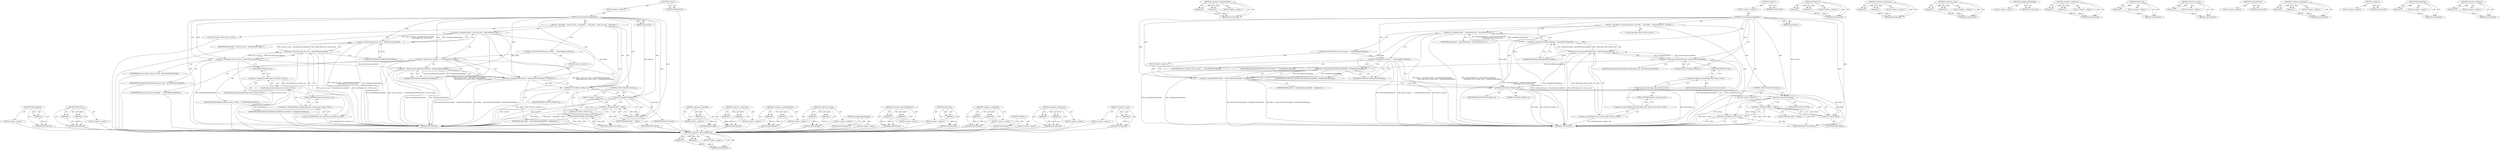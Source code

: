 digraph "&lt;operator&gt;.logicalNot" {
vulnerable_90 [label=<(METHOD,ShelfConfig.Get)>];
vulnerable_91 [label=<(PARAM,p1)>];
vulnerable_92 [label=<(BLOCK,&lt;empty&gt;,&lt;empty&gt;)>];
vulnerable_93 [label=<(METHOD_RETURN,ANY)>];
vulnerable_112 [label=<(METHOD,DCHECK_GT)>];
vulnerable_113 [label=<(PARAM,p1)>];
vulnerable_114 [label=<(PARAM,p2)>];
vulnerable_115 [label=<(BLOCK,&lt;empty&gt;,&lt;empty&gt;)>];
vulnerable_116 [label=<(METHOD_RETURN,ANY)>];
vulnerable_6 [label=<(METHOD,&lt;global&gt;)<SUB>1</SUB>>];
vulnerable_7 [label=<(BLOCK,&lt;empty&gt;,&lt;empty&gt;)<SUB>1</SUB>>];
vulnerable_8 [label=<(METHOD,CalculatePageScrollingOffset)<SUB>1</SUB>>];
vulnerable_9 [label=<(PARAM,bool forward)<SUB>1</SUB>>];
vulnerable_10 [label=<(BLOCK,{
  float offset = space_for_icons_ - kArrowBut...,{
  float offset = space_for_icons_ - kArrowBut...)<SUB>1</SUB>>];
vulnerable_11 [label="<(LOCAL,float offset: float)<SUB>2</SUB>>"];
vulnerable_12 [label=<(&lt;operator&gt;.assignment,offset = space_for_icons_ - kArrowButtonGroupWi...)<SUB>2</SUB>>];
vulnerable_13 [label=<(IDENTIFIER,offset,offset = space_for_icons_ - kArrowButtonGroupWi...)<SUB>2</SUB>>];
vulnerable_14 [label=<(&lt;operator&gt;.subtraction,space_for_icons_ - kArrowButtonGroupWidth -
   ...)<SUB>2</SUB>>];
vulnerable_15 [label=<(&lt;operator&gt;.subtraction,space_for_icons_ - kArrowButtonGroupWidth -
   ...)<SUB>2</SUB>>];
vulnerable_16 [label=<(&lt;operator&gt;.subtraction,space_for_icons_ - kArrowButtonGroupWidth)<SUB>2</SUB>>];
vulnerable_17 [label=<(IDENTIFIER,space_for_icons_,space_for_icons_ - kArrowButtonGroupWidth)<SUB>2</SUB>>];
vulnerable_18 [label=<(IDENTIFIER,kArrowButtonGroupWidth,space_for_icons_ - kArrowButtonGroupWidth)<SUB>2</SUB>>];
vulnerable_19 [label="<(button_size,ShelfConfig::Get()-&gt;button_size())<SUB>3</SUB>>"];
vulnerable_20 [label="<(&lt;operator&gt;.indirectFieldAccess,ShelfConfig::Get()-&gt;button_size)<SUB>3</SUB>>"];
vulnerable_21 [label="<(ShelfConfig.Get,ShelfConfig::Get())<SUB>3</SUB>>"];
vulnerable_22 [label="<(&lt;operator&gt;.fieldAccess,ShelfConfig::Get)<SUB>3</SUB>>"];
vulnerable_23 [label="<(IDENTIFIER,ShelfConfig,ShelfConfig::Get())<SUB>3</SUB>>"];
vulnerable_24 [label=<(FIELD_IDENTIFIER,Get,Get)<SUB>3</SUB>>];
vulnerable_25 [label=<(FIELD_IDENTIFIER,button_size,button_size)<SUB>3</SUB>>];
vulnerable_26 [label=<(GetAppIconEndPadding,GetAppIconEndPadding())<SUB>3</SUB>>];
vulnerable_27 [label=<(CONTROL_STRUCTURE,IF,if (layout_strategy_ == kShowRightArrowButton))<SUB>4</SUB>>];
vulnerable_28 [label=<(&lt;operator&gt;.equals,layout_strategy_ == kShowRightArrowButton)<SUB>4</SUB>>];
vulnerable_29 [label=<(IDENTIFIER,layout_strategy_,layout_strategy_ == kShowRightArrowButton)<SUB>4</SUB>>];
vulnerable_30 [label=<(IDENTIFIER,kShowRightArrowButton,layout_strategy_ == kShowRightArrowButton)<SUB>4</SUB>>];
vulnerable_31 [label=<(BLOCK,&lt;empty&gt;,&lt;empty&gt;)<SUB>5</SUB>>];
vulnerable_32 [label=<(&lt;operator&gt;.assignmentMinus,offset -= (kArrowButtonGroupWidth - GetAppIconE...)<SUB>5</SUB>>];
vulnerable_33 [label=<(IDENTIFIER,offset,offset -= (kArrowButtonGroupWidth - GetAppIconE...)<SUB>5</SUB>>];
vulnerable_34 [label=<(&lt;operator&gt;.subtraction,kArrowButtonGroupWidth - GetAppIconEndPadding())<SUB>5</SUB>>];
vulnerable_35 [label=<(IDENTIFIER,kArrowButtonGroupWidth,kArrowButtonGroupWidth - GetAppIconEndPadding())<SUB>5</SUB>>];
vulnerable_36 [label=<(GetAppIconEndPadding,GetAppIconEndPadding())<SUB>5</SUB>>];
vulnerable_37 [label=<(DCHECK_GT,DCHECK_GT(offset, 0))<SUB>6</SUB>>];
vulnerable_38 [label=<(IDENTIFIER,offset,DCHECK_GT(offset, 0))<SUB>6</SUB>>];
vulnerable_39 [label=<(LITERAL,0,DCHECK_GT(offset, 0))<SUB>6</SUB>>];
vulnerable_40 [label=<(CONTROL_STRUCTURE,IF,if (!forward))<SUB>8</SUB>>];
vulnerable_41 [label=<(&lt;operator&gt;.logicalNot,!forward)<SUB>8</SUB>>];
vulnerable_42 [label=<(IDENTIFIER,forward,!forward)<SUB>8</SUB>>];
vulnerable_43 [label=<(BLOCK,&lt;empty&gt;,&lt;empty&gt;)<SUB>9</SUB>>];
vulnerable_44 [label=<(&lt;operator&gt;.assignment,offset = -offset)<SUB>9</SUB>>];
vulnerable_45 [label=<(IDENTIFIER,offset,offset = -offset)<SUB>9</SUB>>];
vulnerable_46 [label=<(&lt;operator&gt;.minus,-offset)<SUB>9</SUB>>];
vulnerable_47 [label=<(IDENTIFIER,offset,-offset)<SUB>9</SUB>>];
vulnerable_48 [label=<(RETURN,return offset;,return offset;)<SUB>11</SUB>>];
vulnerable_49 [label=<(IDENTIFIER,offset,return offset;)<SUB>11</SUB>>];
vulnerable_50 [label=<(METHOD_RETURN,float)<SUB>1</SUB>>];
vulnerable_52 [label=<(METHOD_RETURN,ANY)<SUB>1</SUB>>];
vulnerable_117 [label=<(METHOD,&lt;operator&gt;.logicalNot)>];
vulnerable_118 [label=<(PARAM,p1)>];
vulnerable_119 [label=<(BLOCK,&lt;empty&gt;,&lt;empty&gt;)>];
vulnerable_120 [label=<(METHOD_RETURN,ANY)>];
vulnerable_76 [label=<(METHOD,&lt;operator&gt;.subtraction)>];
vulnerable_77 [label=<(PARAM,p1)>];
vulnerable_78 [label=<(PARAM,p2)>];
vulnerable_79 [label=<(BLOCK,&lt;empty&gt;,&lt;empty&gt;)>];
vulnerable_80 [label=<(METHOD_RETURN,ANY)>];
vulnerable_107 [label=<(METHOD,&lt;operator&gt;.assignmentMinus)>];
vulnerable_108 [label=<(PARAM,p1)>];
vulnerable_109 [label=<(PARAM,p2)>];
vulnerable_110 [label=<(BLOCK,&lt;empty&gt;,&lt;empty&gt;)>];
vulnerable_111 [label=<(METHOD_RETURN,ANY)>];
vulnerable_102 [label=<(METHOD,&lt;operator&gt;.equals)>];
vulnerable_103 [label=<(PARAM,p1)>];
vulnerable_104 [label=<(PARAM,p2)>];
vulnerable_105 [label=<(BLOCK,&lt;empty&gt;,&lt;empty&gt;)>];
vulnerable_106 [label=<(METHOD_RETURN,ANY)>];
vulnerable_99 [label=<(METHOD,GetAppIconEndPadding)>];
vulnerable_100 [label=<(BLOCK,&lt;empty&gt;,&lt;empty&gt;)>];
vulnerable_101 [label=<(METHOD_RETURN,ANY)>];
vulnerable_85 [label=<(METHOD,&lt;operator&gt;.indirectFieldAccess)>];
vulnerable_86 [label=<(PARAM,p1)>];
vulnerable_87 [label=<(PARAM,p2)>];
vulnerable_88 [label=<(BLOCK,&lt;empty&gt;,&lt;empty&gt;)>];
vulnerable_89 [label=<(METHOD_RETURN,ANY)>];
vulnerable_81 [label=<(METHOD,button_size)>];
vulnerable_82 [label=<(PARAM,p1)>];
vulnerable_83 [label=<(BLOCK,&lt;empty&gt;,&lt;empty&gt;)>];
vulnerable_84 [label=<(METHOD_RETURN,ANY)>];
vulnerable_71 [label=<(METHOD,&lt;operator&gt;.assignment)>];
vulnerable_72 [label=<(PARAM,p1)>];
vulnerable_73 [label=<(PARAM,p2)>];
vulnerable_74 [label=<(BLOCK,&lt;empty&gt;,&lt;empty&gt;)>];
vulnerable_75 [label=<(METHOD_RETURN,ANY)>];
vulnerable_65 [label=<(METHOD,&lt;global&gt;)<SUB>1</SUB>>];
vulnerable_66 [label=<(BLOCK,&lt;empty&gt;,&lt;empty&gt;)>];
vulnerable_67 [label=<(METHOD_RETURN,ANY)>];
vulnerable_94 [label=<(METHOD,&lt;operator&gt;.fieldAccess)>];
vulnerable_95 [label=<(PARAM,p1)>];
vulnerable_96 [label=<(PARAM,p2)>];
vulnerable_97 [label=<(BLOCK,&lt;empty&gt;,&lt;empty&gt;)>];
vulnerable_98 [label=<(METHOD_RETURN,ANY)>];
vulnerable_121 [label=<(METHOD,&lt;operator&gt;.minus)>];
vulnerable_122 [label=<(PARAM,p1)>];
vulnerable_123 [label=<(BLOCK,&lt;empty&gt;,&lt;empty&gt;)>];
vulnerable_124 [label=<(METHOD_RETURN,ANY)>];
fixed_88 [label=<(METHOD,&lt;operator&gt;.indirectFieldAccess)>];
fixed_89 [label=<(PARAM,p1)>];
fixed_90 [label=<(PARAM,p2)>];
fixed_91 [label=<(BLOCK,&lt;empty&gt;,&lt;empty&gt;)>];
fixed_92 [label=<(METHOD_RETURN,ANY)>];
fixed_110 [label=<(METHOD,&lt;operator&gt;.assignmentMinus)>];
fixed_111 [label=<(PARAM,p1)>];
fixed_112 [label=<(PARAM,p2)>];
fixed_113 [label=<(BLOCK,&lt;empty&gt;,&lt;empty&gt;)>];
fixed_114 [label=<(METHOD_RETURN,ANY)>];
fixed_6 [label=<(METHOD,&lt;global&gt;)<SUB>1</SUB>>];
fixed_7 [label=<(BLOCK,&lt;empty&gt;,&lt;empty&gt;)<SUB>1</SUB>>];
fixed_8 [label=<(METHOD,CalculatePageScrollingOffset)<SUB>1</SUB>>];
fixed_9 [label=<(PARAM,bool forward)<SUB>1</SUB>>];
fixed_10 [label=<(BLOCK,{
  float offset = GetSpaceForIcons() - kArrowB...,{
  float offset = GetSpaceForIcons() - kArrowB...)<SUB>1</SUB>>];
fixed_11 [label="<(LOCAL,float offset: float)<SUB>2</SUB>>"];
fixed_12 [label=<(&lt;operator&gt;.assignment,offset = GetSpaceForIcons() - kArrowButtonGroup...)<SUB>2</SUB>>];
fixed_13 [label=<(IDENTIFIER,offset,offset = GetSpaceForIcons() - kArrowButtonGroup...)<SUB>2</SUB>>];
fixed_14 [label=<(&lt;operator&gt;.subtraction,GetSpaceForIcons() - kArrowButtonGroupWidth -
 ...)<SUB>2</SUB>>];
fixed_15 [label=<(&lt;operator&gt;.subtraction,GetSpaceForIcons() - kArrowButtonGroupWidth -
 ...)<SUB>2</SUB>>];
fixed_16 [label=<(&lt;operator&gt;.subtraction,GetSpaceForIcons() - kArrowButtonGroupWidth)<SUB>2</SUB>>];
fixed_17 [label=<(GetSpaceForIcons,GetSpaceForIcons())<SUB>2</SUB>>];
fixed_18 [label=<(IDENTIFIER,kArrowButtonGroupWidth,GetSpaceForIcons() - kArrowButtonGroupWidth)<SUB>2</SUB>>];
fixed_19 [label="<(button_size,ShelfConfig::Get()-&gt;button_size())<SUB>3</SUB>>"];
fixed_20 [label="<(&lt;operator&gt;.indirectFieldAccess,ShelfConfig::Get()-&gt;button_size)<SUB>3</SUB>>"];
fixed_21 [label="<(ShelfConfig.Get,ShelfConfig::Get())<SUB>3</SUB>>"];
fixed_22 [label="<(&lt;operator&gt;.fieldAccess,ShelfConfig::Get)<SUB>3</SUB>>"];
fixed_23 [label="<(IDENTIFIER,ShelfConfig,ShelfConfig::Get())<SUB>3</SUB>>"];
fixed_24 [label=<(FIELD_IDENTIFIER,Get,Get)<SUB>3</SUB>>];
fixed_25 [label=<(FIELD_IDENTIFIER,button_size,button_size)<SUB>3</SUB>>];
fixed_26 [label=<(GetAppIconEndPadding,GetAppIconEndPadding())<SUB>3</SUB>>];
fixed_27 [label=<(CONTROL_STRUCTURE,IF,if (layout_strategy_ == kShowRightArrowButton))<SUB>4</SUB>>];
fixed_28 [label=<(&lt;operator&gt;.equals,layout_strategy_ == kShowRightArrowButton)<SUB>4</SUB>>];
fixed_29 [label=<(IDENTIFIER,layout_strategy_,layout_strategy_ == kShowRightArrowButton)<SUB>4</SUB>>];
fixed_30 [label=<(IDENTIFIER,kShowRightArrowButton,layout_strategy_ == kShowRightArrowButton)<SUB>4</SUB>>];
fixed_31 [label=<(BLOCK,&lt;empty&gt;,&lt;empty&gt;)<SUB>5</SUB>>];
fixed_32 [label=<(&lt;operator&gt;.assignmentMinus,offset -= (kArrowButtonGroupWidth - GetAppIconE...)<SUB>5</SUB>>];
fixed_33 [label=<(IDENTIFIER,offset,offset -= (kArrowButtonGroupWidth - GetAppIconE...)<SUB>5</SUB>>];
fixed_34 [label=<(&lt;operator&gt;.subtraction,kArrowButtonGroupWidth - GetAppIconEndPadding())<SUB>5</SUB>>];
fixed_35 [label=<(IDENTIFIER,kArrowButtonGroupWidth,kArrowButtonGroupWidth - GetAppIconEndPadding())<SUB>5</SUB>>];
fixed_36 [label=<(GetAppIconEndPadding,GetAppIconEndPadding())<SUB>5</SUB>>];
fixed_37 [label=<(DCHECK_GT,DCHECK_GT(offset, 0))<SUB>6</SUB>>];
fixed_38 [label=<(IDENTIFIER,offset,DCHECK_GT(offset, 0))<SUB>6</SUB>>];
fixed_39 [label=<(LITERAL,0,DCHECK_GT(offset, 0))<SUB>6</SUB>>];
fixed_40 [label=<(CONTROL_STRUCTURE,IF,if (!forward))<SUB>8</SUB>>];
fixed_41 [label=<(&lt;operator&gt;.logicalNot,!forward)<SUB>8</SUB>>];
fixed_42 [label=<(IDENTIFIER,forward,!forward)<SUB>8</SUB>>];
fixed_43 [label=<(BLOCK,&lt;empty&gt;,&lt;empty&gt;)<SUB>9</SUB>>];
fixed_44 [label=<(&lt;operator&gt;.assignment,offset = -offset)<SUB>9</SUB>>];
fixed_45 [label=<(IDENTIFIER,offset,offset = -offset)<SUB>9</SUB>>];
fixed_46 [label=<(&lt;operator&gt;.minus,-offset)<SUB>9</SUB>>];
fixed_47 [label=<(IDENTIFIER,offset,-offset)<SUB>9</SUB>>];
fixed_48 [label=<(RETURN,return offset;,return offset;)<SUB>11</SUB>>];
fixed_49 [label=<(IDENTIFIER,offset,return offset;)<SUB>11</SUB>>];
fixed_50 [label=<(METHOD_RETURN,float)<SUB>1</SUB>>];
fixed_52 [label=<(METHOD_RETURN,ANY)<SUB>1</SUB>>];
fixed_115 [label=<(METHOD,DCHECK_GT)>];
fixed_116 [label=<(PARAM,p1)>];
fixed_117 [label=<(PARAM,p2)>];
fixed_118 [label=<(BLOCK,&lt;empty&gt;,&lt;empty&gt;)>];
fixed_119 [label=<(METHOD_RETURN,ANY)>];
fixed_76 [label=<(METHOD,&lt;operator&gt;.subtraction)>];
fixed_77 [label=<(PARAM,p1)>];
fixed_78 [label=<(PARAM,p2)>];
fixed_79 [label=<(BLOCK,&lt;empty&gt;,&lt;empty&gt;)>];
fixed_80 [label=<(METHOD_RETURN,ANY)>];
fixed_105 [label=<(METHOD,&lt;operator&gt;.equals)>];
fixed_106 [label=<(PARAM,p1)>];
fixed_107 [label=<(PARAM,p2)>];
fixed_108 [label=<(BLOCK,&lt;empty&gt;,&lt;empty&gt;)>];
fixed_109 [label=<(METHOD_RETURN,ANY)>];
fixed_102 [label=<(METHOD,GetAppIconEndPadding)>];
fixed_103 [label=<(BLOCK,&lt;empty&gt;,&lt;empty&gt;)>];
fixed_104 [label=<(METHOD_RETURN,ANY)>];
fixed_97 [label=<(METHOD,&lt;operator&gt;.fieldAccess)>];
fixed_98 [label=<(PARAM,p1)>];
fixed_99 [label=<(PARAM,p2)>];
fixed_100 [label=<(BLOCK,&lt;empty&gt;,&lt;empty&gt;)>];
fixed_101 [label=<(METHOD_RETURN,ANY)>];
fixed_84 [label=<(METHOD,button_size)>];
fixed_85 [label=<(PARAM,p1)>];
fixed_86 [label=<(BLOCK,&lt;empty&gt;,&lt;empty&gt;)>];
fixed_87 [label=<(METHOD_RETURN,ANY)>];
fixed_124 [label=<(METHOD,&lt;operator&gt;.minus)>];
fixed_125 [label=<(PARAM,p1)>];
fixed_126 [label=<(BLOCK,&lt;empty&gt;,&lt;empty&gt;)>];
fixed_127 [label=<(METHOD_RETURN,ANY)>];
fixed_81 [label=<(METHOD,GetSpaceForIcons)>];
fixed_82 [label=<(BLOCK,&lt;empty&gt;,&lt;empty&gt;)>];
fixed_83 [label=<(METHOD_RETURN,ANY)>];
fixed_71 [label=<(METHOD,&lt;operator&gt;.assignment)>];
fixed_72 [label=<(PARAM,p1)>];
fixed_73 [label=<(PARAM,p2)>];
fixed_74 [label=<(BLOCK,&lt;empty&gt;,&lt;empty&gt;)>];
fixed_75 [label=<(METHOD_RETURN,ANY)>];
fixed_65 [label=<(METHOD,&lt;global&gt;)<SUB>1</SUB>>];
fixed_66 [label=<(BLOCK,&lt;empty&gt;,&lt;empty&gt;)>];
fixed_67 [label=<(METHOD_RETURN,ANY)>];
fixed_93 [label=<(METHOD,ShelfConfig.Get)>];
fixed_94 [label=<(PARAM,p1)>];
fixed_95 [label=<(BLOCK,&lt;empty&gt;,&lt;empty&gt;)>];
fixed_96 [label=<(METHOD_RETURN,ANY)>];
fixed_120 [label=<(METHOD,&lt;operator&gt;.logicalNot)>];
fixed_121 [label=<(PARAM,p1)>];
fixed_122 [label=<(BLOCK,&lt;empty&gt;,&lt;empty&gt;)>];
fixed_123 [label=<(METHOD_RETURN,ANY)>];
vulnerable_90 -> vulnerable_91  [key=0, label="AST: "];
vulnerable_90 -> vulnerable_91  [key=1, label="DDG: "];
vulnerable_90 -> vulnerable_92  [key=0, label="AST: "];
vulnerable_90 -> vulnerable_93  [key=0, label="AST: "];
vulnerable_90 -> vulnerable_93  [key=1, label="CFG: "];
vulnerable_91 -> vulnerable_93  [key=0, label="DDG: p1"];
vulnerable_92 -> fixed_88  [key=0];
vulnerable_93 -> fixed_88  [key=0];
vulnerable_112 -> vulnerable_113  [key=0, label="AST: "];
vulnerable_112 -> vulnerable_113  [key=1, label="DDG: "];
vulnerable_112 -> vulnerable_115  [key=0, label="AST: "];
vulnerable_112 -> vulnerable_114  [key=0, label="AST: "];
vulnerable_112 -> vulnerable_114  [key=1, label="DDG: "];
vulnerable_112 -> vulnerable_116  [key=0, label="AST: "];
vulnerable_112 -> vulnerable_116  [key=1, label="CFG: "];
vulnerable_113 -> vulnerable_116  [key=0, label="DDG: p1"];
vulnerable_114 -> vulnerable_116  [key=0, label="DDG: p2"];
vulnerable_115 -> fixed_88  [key=0];
vulnerable_116 -> fixed_88  [key=0];
vulnerable_6 -> vulnerable_7  [key=0, label="AST: "];
vulnerable_6 -> vulnerable_52  [key=0, label="AST: "];
vulnerable_6 -> vulnerable_52  [key=1, label="CFG: "];
vulnerable_7 -> vulnerable_8  [key=0, label="AST: "];
vulnerable_8 -> vulnerable_9  [key=0, label="AST: "];
vulnerable_8 -> vulnerable_9  [key=1, label="DDG: "];
vulnerable_8 -> vulnerable_10  [key=0, label="AST: "];
vulnerable_8 -> vulnerable_50  [key=0, label="AST: "];
vulnerable_8 -> vulnerable_16  [key=0, label="CFG: "];
vulnerable_8 -> vulnerable_16  [key=1, label="DDG: "];
vulnerable_8 -> vulnerable_37  [key=0, label="DDG: "];
vulnerable_8 -> vulnerable_49  [key=0, label="DDG: "];
vulnerable_8 -> vulnerable_14  [key=0, label="DDG: "];
vulnerable_8 -> vulnerable_28  [key=0, label="DDG: "];
vulnerable_8 -> vulnerable_41  [key=0, label="DDG: "];
vulnerable_8 -> vulnerable_32  [key=0, label="DDG: "];
vulnerable_8 -> vulnerable_34  [key=0, label="DDG: "];
vulnerable_8 -> vulnerable_46  [key=0, label="DDG: "];
vulnerable_9 -> vulnerable_41  [key=0, label="DDG: forward"];
vulnerable_10 -> vulnerable_11  [key=0, label="AST: "];
vulnerable_10 -> vulnerable_12  [key=0, label="AST: "];
vulnerable_10 -> vulnerable_27  [key=0, label="AST: "];
vulnerable_10 -> vulnerable_37  [key=0, label="AST: "];
vulnerable_10 -> vulnerable_40  [key=0, label="AST: "];
vulnerable_10 -> vulnerable_48  [key=0, label="AST: "];
vulnerable_11 -> fixed_88  [key=0];
vulnerable_12 -> vulnerable_13  [key=0, label="AST: "];
vulnerable_12 -> vulnerable_14  [key=0, label="AST: "];
vulnerable_12 -> vulnerable_28  [key=0, label="CFG: "];
vulnerable_12 -> vulnerable_50  [key=0, label="DDG: space_for_icons_ - kArrowButtonGroupWidth -
                  ShelfConfig::Get()-&gt;button_size() - GetAppIconEndPadding()"];
vulnerable_12 -> vulnerable_50  [key=1, label="DDG: offset = space_for_icons_ - kArrowButtonGroupWidth -
                  ShelfConfig::Get()-&gt;button_size() - GetAppIconEndPadding()"];
vulnerable_12 -> vulnerable_37  [key=0, label="DDG: offset"];
vulnerable_12 -> vulnerable_32  [key=0, label="DDG: offset"];
vulnerable_13 -> fixed_88  [key=0];
vulnerable_14 -> vulnerable_15  [key=0, label="AST: "];
vulnerable_14 -> vulnerable_26  [key=0, label="AST: "];
vulnerable_14 -> vulnerable_12  [key=0, label="CFG: "];
vulnerable_14 -> vulnerable_12  [key=1, label="DDG: space_for_icons_ - kArrowButtonGroupWidth -
                  ShelfConfig::Get()-&gt;button_size()"];
vulnerable_14 -> vulnerable_12  [key=2, label="DDG: GetAppIconEndPadding()"];
vulnerable_14 -> vulnerable_50  [key=0, label="DDG: space_for_icons_ - kArrowButtonGroupWidth -
                  ShelfConfig::Get()-&gt;button_size()"];
vulnerable_14 -> vulnerable_50  [key=1, label="DDG: GetAppIconEndPadding()"];
vulnerable_15 -> vulnerable_16  [key=0, label="AST: "];
vulnerable_15 -> vulnerable_19  [key=0, label="AST: "];
vulnerable_15 -> vulnerable_26  [key=0, label="CFG: "];
vulnerable_15 -> vulnerable_50  [key=0, label="DDG: space_for_icons_ - kArrowButtonGroupWidth"];
vulnerable_15 -> vulnerable_50  [key=1, label="DDG: ShelfConfig::Get()-&gt;button_size()"];
vulnerable_15 -> vulnerable_14  [key=0, label="DDG: space_for_icons_ - kArrowButtonGroupWidth"];
vulnerable_15 -> vulnerable_14  [key=1, label="DDG: ShelfConfig::Get()-&gt;button_size()"];
vulnerable_16 -> vulnerable_17  [key=0, label="AST: "];
vulnerable_16 -> vulnerable_18  [key=0, label="AST: "];
vulnerable_16 -> vulnerable_24  [key=0, label="CFG: "];
vulnerable_16 -> vulnerable_50  [key=0, label="DDG: kArrowButtonGroupWidth"];
vulnerable_16 -> vulnerable_50  [key=1, label="DDG: space_for_icons_"];
vulnerable_16 -> vulnerable_15  [key=0, label="DDG: space_for_icons_"];
vulnerable_16 -> vulnerable_15  [key=1, label="DDG: kArrowButtonGroupWidth"];
vulnerable_16 -> vulnerable_34  [key=0, label="DDG: kArrowButtonGroupWidth"];
vulnerable_17 -> fixed_88  [key=0];
vulnerable_18 -> fixed_88  [key=0];
vulnerable_19 -> vulnerable_20  [key=0, label="AST: "];
vulnerable_19 -> vulnerable_15  [key=0, label="CFG: "];
vulnerable_19 -> vulnerable_15  [key=1, label="DDG: ShelfConfig::Get()-&gt;button_size"];
vulnerable_19 -> vulnerable_50  [key=0, label="DDG: ShelfConfig::Get()-&gt;button_size"];
vulnerable_20 -> vulnerable_21  [key=0, label="AST: "];
vulnerable_20 -> vulnerable_25  [key=0, label="AST: "];
vulnerable_20 -> vulnerable_19  [key=0, label="CFG: "];
vulnerable_21 -> vulnerable_22  [key=0, label="AST: "];
vulnerable_21 -> vulnerable_25  [key=0, label="CFG: "];
vulnerable_21 -> vulnerable_50  [key=0, label="DDG: ShelfConfig::Get"];
vulnerable_22 -> vulnerable_23  [key=0, label="AST: "];
vulnerable_22 -> vulnerable_24  [key=0, label="AST: "];
vulnerable_22 -> vulnerable_21  [key=0, label="CFG: "];
vulnerable_23 -> fixed_88  [key=0];
vulnerable_24 -> vulnerable_22  [key=0, label="CFG: "];
vulnerable_25 -> vulnerable_20  [key=0, label="CFG: "];
vulnerable_26 -> vulnerable_14  [key=0, label="CFG: "];
vulnerable_27 -> vulnerable_28  [key=0, label="AST: "];
vulnerable_27 -> vulnerable_31  [key=0, label="AST: "];
vulnerable_28 -> vulnerable_29  [key=0, label="AST: "];
vulnerable_28 -> vulnerable_30  [key=0, label="AST: "];
vulnerable_28 -> vulnerable_36  [key=0, label="CFG: "];
vulnerable_28 -> vulnerable_36  [key=1, label="CDG: "];
vulnerable_28 -> vulnerable_37  [key=0, label="CFG: "];
vulnerable_28 -> vulnerable_50  [key=0, label="DDG: kShowRightArrowButton"];
vulnerable_28 -> vulnerable_50  [key=1, label="DDG: layout_strategy_ == kShowRightArrowButton"];
vulnerable_28 -> vulnerable_50  [key=2, label="DDG: layout_strategy_"];
vulnerable_28 -> vulnerable_34  [key=0, label="CDG: "];
vulnerable_28 -> vulnerable_32  [key=0, label="CDG: "];
vulnerable_29 -> fixed_88  [key=0];
vulnerable_30 -> fixed_88  [key=0];
vulnerable_31 -> vulnerable_32  [key=0, label="AST: "];
vulnerable_32 -> vulnerable_33  [key=0, label="AST: "];
vulnerable_32 -> vulnerable_34  [key=0, label="AST: "];
vulnerable_32 -> vulnerable_37  [key=0, label="CFG: "];
vulnerable_32 -> vulnerable_37  [key=1, label="DDG: offset"];
vulnerable_32 -> vulnerable_50  [key=0, label="DDG: kArrowButtonGroupWidth - GetAppIconEndPadding()"];
vulnerable_32 -> vulnerable_50  [key=1, label="DDG: offset -= (kArrowButtonGroupWidth - GetAppIconEndPadding())"];
vulnerable_33 -> fixed_88  [key=0];
vulnerable_34 -> vulnerable_35  [key=0, label="AST: "];
vulnerable_34 -> vulnerable_36  [key=0, label="AST: "];
vulnerable_34 -> vulnerable_32  [key=0, label="CFG: "];
vulnerable_34 -> vulnerable_32  [key=1, label="DDG: kArrowButtonGroupWidth"];
vulnerable_34 -> vulnerable_32  [key=2, label="DDG: GetAppIconEndPadding()"];
vulnerable_34 -> vulnerable_50  [key=0, label="DDG: kArrowButtonGroupWidth"];
vulnerable_34 -> vulnerable_50  [key=1, label="DDG: GetAppIconEndPadding()"];
vulnerable_35 -> fixed_88  [key=0];
vulnerable_36 -> vulnerable_34  [key=0, label="CFG: "];
vulnerable_37 -> vulnerable_38  [key=0, label="AST: "];
vulnerable_37 -> vulnerable_39  [key=0, label="AST: "];
vulnerable_37 -> vulnerable_41  [key=0, label="CFG: "];
vulnerable_37 -> vulnerable_50  [key=0, label="DDG: offset"];
vulnerable_37 -> vulnerable_50  [key=1, label="DDG: DCHECK_GT(offset, 0)"];
vulnerable_37 -> vulnerable_49  [key=0, label="DDG: offset"];
vulnerable_37 -> vulnerable_46  [key=0, label="DDG: offset"];
vulnerable_38 -> fixed_88  [key=0];
vulnerable_39 -> fixed_88  [key=0];
vulnerable_40 -> vulnerable_41  [key=0, label="AST: "];
vulnerable_40 -> vulnerable_43  [key=0, label="AST: "];
vulnerable_41 -> vulnerable_42  [key=0, label="AST: "];
vulnerable_41 -> vulnerable_46  [key=0, label="CFG: "];
vulnerable_41 -> vulnerable_46  [key=1, label="CDG: "];
vulnerable_41 -> vulnerable_48  [key=0, label="CFG: "];
vulnerable_41 -> vulnerable_50  [key=0, label="DDG: forward"];
vulnerable_41 -> vulnerable_50  [key=1, label="DDG: !forward"];
vulnerable_41 -> vulnerable_44  [key=0, label="CDG: "];
vulnerable_42 -> fixed_88  [key=0];
vulnerable_43 -> vulnerable_44  [key=0, label="AST: "];
vulnerable_44 -> vulnerable_45  [key=0, label="AST: "];
vulnerable_44 -> vulnerable_46  [key=0, label="AST: "];
vulnerable_44 -> vulnerable_48  [key=0, label="CFG: "];
vulnerable_44 -> vulnerable_50  [key=0, label="DDG: offset"];
vulnerable_44 -> vulnerable_50  [key=1, label="DDG: -offset"];
vulnerable_44 -> vulnerable_50  [key=2, label="DDG: offset = -offset"];
vulnerable_44 -> vulnerable_49  [key=0, label="DDG: offset"];
vulnerable_45 -> fixed_88  [key=0];
vulnerable_46 -> vulnerable_47  [key=0, label="AST: "];
vulnerable_46 -> vulnerable_44  [key=0, label="CFG: "];
vulnerable_46 -> vulnerable_44  [key=1, label="DDG: offset"];
vulnerable_47 -> fixed_88  [key=0];
vulnerable_48 -> vulnerable_49  [key=0, label="AST: "];
vulnerable_48 -> vulnerable_50  [key=0, label="CFG: "];
vulnerable_48 -> vulnerable_50  [key=1, label="DDG: &lt;RET&gt;"];
vulnerable_49 -> vulnerable_48  [key=0, label="DDG: offset"];
vulnerable_50 -> fixed_88  [key=0];
vulnerable_52 -> fixed_88  [key=0];
vulnerable_117 -> vulnerable_118  [key=0, label="AST: "];
vulnerable_117 -> vulnerable_118  [key=1, label="DDG: "];
vulnerable_117 -> vulnerable_119  [key=0, label="AST: "];
vulnerable_117 -> vulnerable_120  [key=0, label="AST: "];
vulnerable_117 -> vulnerable_120  [key=1, label="CFG: "];
vulnerable_118 -> vulnerable_120  [key=0, label="DDG: p1"];
vulnerable_119 -> fixed_88  [key=0];
vulnerable_120 -> fixed_88  [key=0];
vulnerable_76 -> vulnerable_77  [key=0, label="AST: "];
vulnerable_76 -> vulnerable_77  [key=1, label="DDG: "];
vulnerable_76 -> vulnerable_79  [key=0, label="AST: "];
vulnerable_76 -> vulnerable_78  [key=0, label="AST: "];
vulnerable_76 -> vulnerable_78  [key=1, label="DDG: "];
vulnerable_76 -> vulnerable_80  [key=0, label="AST: "];
vulnerable_76 -> vulnerable_80  [key=1, label="CFG: "];
vulnerable_77 -> vulnerable_80  [key=0, label="DDG: p1"];
vulnerable_78 -> vulnerable_80  [key=0, label="DDG: p2"];
vulnerable_79 -> fixed_88  [key=0];
vulnerable_80 -> fixed_88  [key=0];
vulnerable_107 -> vulnerable_108  [key=0, label="AST: "];
vulnerable_107 -> vulnerable_108  [key=1, label="DDG: "];
vulnerable_107 -> vulnerable_110  [key=0, label="AST: "];
vulnerable_107 -> vulnerable_109  [key=0, label="AST: "];
vulnerable_107 -> vulnerable_109  [key=1, label="DDG: "];
vulnerable_107 -> vulnerable_111  [key=0, label="AST: "];
vulnerable_107 -> vulnerable_111  [key=1, label="CFG: "];
vulnerable_108 -> vulnerable_111  [key=0, label="DDG: p1"];
vulnerable_109 -> vulnerable_111  [key=0, label="DDG: p2"];
vulnerable_110 -> fixed_88  [key=0];
vulnerable_111 -> fixed_88  [key=0];
vulnerable_102 -> vulnerable_103  [key=0, label="AST: "];
vulnerable_102 -> vulnerable_103  [key=1, label="DDG: "];
vulnerable_102 -> vulnerable_105  [key=0, label="AST: "];
vulnerable_102 -> vulnerable_104  [key=0, label="AST: "];
vulnerable_102 -> vulnerable_104  [key=1, label="DDG: "];
vulnerable_102 -> vulnerable_106  [key=0, label="AST: "];
vulnerable_102 -> vulnerable_106  [key=1, label="CFG: "];
vulnerable_103 -> vulnerable_106  [key=0, label="DDG: p1"];
vulnerable_104 -> vulnerable_106  [key=0, label="DDG: p2"];
vulnerable_105 -> fixed_88  [key=0];
vulnerable_106 -> fixed_88  [key=0];
vulnerable_99 -> vulnerable_100  [key=0, label="AST: "];
vulnerable_99 -> vulnerable_101  [key=0, label="AST: "];
vulnerable_99 -> vulnerable_101  [key=1, label="CFG: "];
vulnerable_100 -> fixed_88  [key=0];
vulnerable_101 -> fixed_88  [key=0];
vulnerable_85 -> vulnerable_86  [key=0, label="AST: "];
vulnerable_85 -> vulnerable_86  [key=1, label="DDG: "];
vulnerable_85 -> vulnerable_88  [key=0, label="AST: "];
vulnerable_85 -> vulnerable_87  [key=0, label="AST: "];
vulnerable_85 -> vulnerable_87  [key=1, label="DDG: "];
vulnerable_85 -> vulnerable_89  [key=0, label="AST: "];
vulnerable_85 -> vulnerable_89  [key=1, label="CFG: "];
vulnerable_86 -> vulnerable_89  [key=0, label="DDG: p1"];
vulnerable_87 -> vulnerable_89  [key=0, label="DDG: p2"];
vulnerable_88 -> fixed_88  [key=0];
vulnerable_89 -> fixed_88  [key=0];
vulnerable_81 -> vulnerable_82  [key=0, label="AST: "];
vulnerable_81 -> vulnerable_82  [key=1, label="DDG: "];
vulnerable_81 -> vulnerable_83  [key=0, label="AST: "];
vulnerable_81 -> vulnerable_84  [key=0, label="AST: "];
vulnerable_81 -> vulnerable_84  [key=1, label="CFG: "];
vulnerable_82 -> vulnerable_84  [key=0, label="DDG: p1"];
vulnerable_83 -> fixed_88  [key=0];
vulnerable_84 -> fixed_88  [key=0];
vulnerable_71 -> vulnerable_72  [key=0, label="AST: "];
vulnerable_71 -> vulnerable_72  [key=1, label="DDG: "];
vulnerable_71 -> vulnerable_74  [key=0, label="AST: "];
vulnerable_71 -> vulnerable_73  [key=0, label="AST: "];
vulnerable_71 -> vulnerable_73  [key=1, label="DDG: "];
vulnerable_71 -> vulnerable_75  [key=0, label="AST: "];
vulnerable_71 -> vulnerable_75  [key=1, label="CFG: "];
vulnerable_72 -> vulnerable_75  [key=0, label="DDG: p1"];
vulnerable_73 -> vulnerable_75  [key=0, label="DDG: p2"];
vulnerable_74 -> fixed_88  [key=0];
vulnerable_75 -> fixed_88  [key=0];
vulnerable_65 -> vulnerable_66  [key=0, label="AST: "];
vulnerable_65 -> vulnerable_67  [key=0, label="AST: "];
vulnerable_65 -> vulnerable_67  [key=1, label="CFG: "];
vulnerable_66 -> fixed_88  [key=0];
vulnerable_67 -> fixed_88  [key=0];
vulnerable_94 -> vulnerable_95  [key=0, label="AST: "];
vulnerable_94 -> vulnerable_95  [key=1, label="DDG: "];
vulnerable_94 -> vulnerable_97  [key=0, label="AST: "];
vulnerable_94 -> vulnerable_96  [key=0, label="AST: "];
vulnerable_94 -> vulnerable_96  [key=1, label="DDG: "];
vulnerable_94 -> vulnerable_98  [key=0, label="AST: "];
vulnerable_94 -> vulnerable_98  [key=1, label="CFG: "];
vulnerable_95 -> vulnerable_98  [key=0, label="DDG: p1"];
vulnerable_96 -> vulnerable_98  [key=0, label="DDG: p2"];
vulnerable_97 -> fixed_88  [key=0];
vulnerable_98 -> fixed_88  [key=0];
vulnerable_121 -> vulnerable_122  [key=0, label="AST: "];
vulnerable_121 -> vulnerable_122  [key=1, label="DDG: "];
vulnerable_121 -> vulnerable_123  [key=0, label="AST: "];
vulnerable_121 -> vulnerable_124  [key=0, label="AST: "];
vulnerable_121 -> vulnerable_124  [key=1, label="CFG: "];
vulnerable_122 -> vulnerable_124  [key=0, label="DDG: p1"];
vulnerable_123 -> fixed_88  [key=0];
vulnerable_124 -> fixed_88  [key=0];
fixed_88 -> fixed_89  [key=0, label="AST: "];
fixed_88 -> fixed_89  [key=1, label="DDG: "];
fixed_88 -> fixed_91  [key=0, label="AST: "];
fixed_88 -> fixed_90  [key=0, label="AST: "];
fixed_88 -> fixed_90  [key=1, label="DDG: "];
fixed_88 -> fixed_92  [key=0, label="AST: "];
fixed_88 -> fixed_92  [key=1, label="CFG: "];
fixed_89 -> fixed_92  [key=0, label="DDG: p1"];
fixed_90 -> fixed_92  [key=0, label="DDG: p2"];
fixed_110 -> fixed_111  [key=0, label="AST: "];
fixed_110 -> fixed_111  [key=1, label="DDG: "];
fixed_110 -> fixed_113  [key=0, label="AST: "];
fixed_110 -> fixed_112  [key=0, label="AST: "];
fixed_110 -> fixed_112  [key=1, label="DDG: "];
fixed_110 -> fixed_114  [key=0, label="AST: "];
fixed_110 -> fixed_114  [key=1, label="CFG: "];
fixed_111 -> fixed_114  [key=0, label="DDG: p1"];
fixed_112 -> fixed_114  [key=0, label="DDG: p2"];
fixed_6 -> fixed_7  [key=0, label="AST: "];
fixed_6 -> fixed_52  [key=0, label="AST: "];
fixed_6 -> fixed_52  [key=1, label="CFG: "];
fixed_7 -> fixed_8  [key=0, label="AST: "];
fixed_8 -> fixed_9  [key=0, label="AST: "];
fixed_8 -> fixed_9  [key=1, label="DDG: "];
fixed_8 -> fixed_10  [key=0, label="AST: "];
fixed_8 -> fixed_50  [key=0, label="AST: "];
fixed_8 -> fixed_17  [key=0, label="CFG: "];
fixed_8 -> fixed_37  [key=0, label="DDG: "];
fixed_8 -> fixed_49  [key=0, label="DDG: "];
fixed_8 -> fixed_14  [key=0, label="DDG: "];
fixed_8 -> fixed_28  [key=0, label="DDG: "];
fixed_8 -> fixed_41  [key=0, label="DDG: "];
fixed_8 -> fixed_32  [key=0, label="DDG: "];
fixed_8 -> fixed_16  [key=0, label="DDG: "];
fixed_8 -> fixed_34  [key=0, label="DDG: "];
fixed_8 -> fixed_46  [key=0, label="DDG: "];
fixed_9 -> fixed_41  [key=0, label="DDG: forward"];
fixed_10 -> fixed_11  [key=0, label="AST: "];
fixed_10 -> fixed_12  [key=0, label="AST: "];
fixed_10 -> fixed_27  [key=0, label="AST: "];
fixed_10 -> fixed_37  [key=0, label="AST: "];
fixed_10 -> fixed_40  [key=0, label="AST: "];
fixed_10 -> fixed_48  [key=0, label="AST: "];
fixed_12 -> fixed_13  [key=0, label="AST: "];
fixed_12 -> fixed_14  [key=0, label="AST: "];
fixed_12 -> fixed_28  [key=0, label="CFG: "];
fixed_12 -> fixed_50  [key=0, label="DDG: GetSpaceForIcons() - kArrowButtonGroupWidth -
                  ShelfConfig::Get()-&gt;button_size() - GetAppIconEndPadding()"];
fixed_12 -> fixed_50  [key=1, label="DDG: offset = GetSpaceForIcons() - kArrowButtonGroupWidth -
                  ShelfConfig::Get()-&gt;button_size() - GetAppIconEndPadding()"];
fixed_12 -> fixed_37  [key=0, label="DDG: offset"];
fixed_12 -> fixed_32  [key=0, label="DDG: offset"];
fixed_14 -> fixed_15  [key=0, label="AST: "];
fixed_14 -> fixed_26  [key=0, label="AST: "];
fixed_14 -> fixed_12  [key=0, label="CFG: "];
fixed_14 -> fixed_12  [key=1, label="DDG: GetSpaceForIcons() - kArrowButtonGroupWidth -
                  ShelfConfig::Get()-&gt;button_size()"];
fixed_14 -> fixed_12  [key=2, label="DDG: GetAppIconEndPadding()"];
fixed_14 -> fixed_50  [key=0, label="DDG: GetSpaceForIcons() - kArrowButtonGroupWidth -
                  ShelfConfig::Get()-&gt;button_size()"];
fixed_14 -> fixed_50  [key=1, label="DDG: GetAppIconEndPadding()"];
fixed_15 -> fixed_16  [key=0, label="AST: "];
fixed_15 -> fixed_19  [key=0, label="AST: "];
fixed_15 -> fixed_26  [key=0, label="CFG: "];
fixed_15 -> fixed_50  [key=0, label="DDG: GetSpaceForIcons() - kArrowButtonGroupWidth"];
fixed_15 -> fixed_50  [key=1, label="DDG: ShelfConfig::Get()-&gt;button_size()"];
fixed_15 -> fixed_14  [key=0, label="DDG: GetSpaceForIcons() - kArrowButtonGroupWidth"];
fixed_15 -> fixed_14  [key=1, label="DDG: ShelfConfig::Get()-&gt;button_size()"];
fixed_16 -> fixed_17  [key=0, label="AST: "];
fixed_16 -> fixed_18  [key=0, label="AST: "];
fixed_16 -> fixed_24  [key=0, label="CFG: "];
fixed_16 -> fixed_50  [key=0, label="DDG: GetSpaceForIcons()"];
fixed_16 -> fixed_50  [key=1, label="DDG: kArrowButtonGroupWidth"];
fixed_16 -> fixed_15  [key=0, label="DDG: GetSpaceForIcons()"];
fixed_16 -> fixed_15  [key=1, label="DDG: kArrowButtonGroupWidth"];
fixed_16 -> fixed_34  [key=0, label="DDG: kArrowButtonGroupWidth"];
fixed_17 -> fixed_16  [key=0, label="CFG: "];
fixed_19 -> fixed_20  [key=0, label="AST: "];
fixed_19 -> fixed_15  [key=0, label="CFG: "];
fixed_19 -> fixed_15  [key=1, label="DDG: ShelfConfig::Get()-&gt;button_size"];
fixed_19 -> fixed_50  [key=0, label="DDG: ShelfConfig::Get()-&gt;button_size"];
fixed_20 -> fixed_21  [key=0, label="AST: "];
fixed_20 -> fixed_25  [key=0, label="AST: "];
fixed_20 -> fixed_19  [key=0, label="CFG: "];
fixed_21 -> fixed_22  [key=0, label="AST: "];
fixed_21 -> fixed_25  [key=0, label="CFG: "];
fixed_21 -> fixed_50  [key=0, label="DDG: ShelfConfig::Get"];
fixed_22 -> fixed_23  [key=0, label="AST: "];
fixed_22 -> fixed_24  [key=0, label="AST: "];
fixed_22 -> fixed_21  [key=0, label="CFG: "];
fixed_24 -> fixed_22  [key=0, label="CFG: "];
fixed_25 -> fixed_20  [key=0, label="CFG: "];
fixed_26 -> fixed_14  [key=0, label="CFG: "];
fixed_27 -> fixed_28  [key=0, label="AST: "];
fixed_27 -> fixed_31  [key=0, label="AST: "];
fixed_28 -> fixed_29  [key=0, label="AST: "];
fixed_28 -> fixed_30  [key=0, label="AST: "];
fixed_28 -> fixed_36  [key=0, label="CFG: "];
fixed_28 -> fixed_36  [key=1, label="CDG: "];
fixed_28 -> fixed_37  [key=0, label="CFG: "];
fixed_28 -> fixed_50  [key=0, label="DDG: kShowRightArrowButton"];
fixed_28 -> fixed_50  [key=1, label="DDG: layout_strategy_ == kShowRightArrowButton"];
fixed_28 -> fixed_50  [key=2, label="DDG: layout_strategy_"];
fixed_28 -> fixed_34  [key=0, label="CDG: "];
fixed_28 -> fixed_32  [key=0, label="CDG: "];
fixed_31 -> fixed_32  [key=0, label="AST: "];
fixed_32 -> fixed_33  [key=0, label="AST: "];
fixed_32 -> fixed_34  [key=0, label="AST: "];
fixed_32 -> fixed_37  [key=0, label="CFG: "];
fixed_32 -> fixed_37  [key=1, label="DDG: offset"];
fixed_32 -> fixed_50  [key=0, label="DDG: kArrowButtonGroupWidth - GetAppIconEndPadding()"];
fixed_32 -> fixed_50  [key=1, label="DDG: offset -= (kArrowButtonGroupWidth - GetAppIconEndPadding())"];
fixed_34 -> fixed_35  [key=0, label="AST: "];
fixed_34 -> fixed_36  [key=0, label="AST: "];
fixed_34 -> fixed_32  [key=0, label="CFG: "];
fixed_34 -> fixed_32  [key=1, label="DDG: kArrowButtonGroupWidth"];
fixed_34 -> fixed_32  [key=2, label="DDG: GetAppIconEndPadding()"];
fixed_34 -> fixed_50  [key=0, label="DDG: kArrowButtonGroupWidth"];
fixed_34 -> fixed_50  [key=1, label="DDG: GetAppIconEndPadding()"];
fixed_36 -> fixed_34  [key=0, label="CFG: "];
fixed_37 -> fixed_38  [key=0, label="AST: "];
fixed_37 -> fixed_39  [key=0, label="AST: "];
fixed_37 -> fixed_41  [key=0, label="CFG: "];
fixed_37 -> fixed_50  [key=0, label="DDG: offset"];
fixed_37 -> fixed_50  [key=1, label="DDG: DCHECK_GT(offset, 0)"];
fixed_37 -> fixed_49  [key=0, label="DDG: offset"];
fixed_37 -> fixed_46  [key=0, label="DDG: offset"];
fixed_40 -> fixed_41  [key=0, label="AST: "];
fixed_40 -> fixed_43  [key=0, label="AST: "];
fixed_41 -> fixed_42  [key=0, label="AST: "];
fixed_41 -> fixed_46  [key=0, label="CFG: "];
fixed_41 -> fixed_46  [key=1, label="CDG: "];
fixed_41 -> fixed_48  [key=0, label="CFG: "];
fixed_41 -> fixed_50  [key=0, label="DDG: forward"];
fixed_41 -> fixed_50  [key=1, label="DDG: !forward"];
fixed_41 -> fixed_44  [key=0, label="CDG: "];
fixed_43 -> fixed_44  [key=0, label="AST: "];
fixed_44 -> fixed_45  [key=0, label="AST: "];
fixed_44 -> fixed_46  [key=0, label="AST: "];
fixed_44 -> fixed_48  [key=0, label="CFG: "];
fixed_44 -> fixed_50  [key=0, label="DDG: offset"];
fixed_44 -> fixed_50  [key=1, label="DDG: -offset"];
fixed_44 -> fixed_50  [key=2, label="DDG: offset = -offset"];
fixed_44 -> fixed_49  [key=0, label="DDG: offset"];
fixed_46 -> fixed_47  [key=0, label="AST: "];
fixed_46 -> fixed_44  [key=0, label="CFG: "];
fixed_46 -> fixed_44  [key=1, label="DDG: offset"];
fixed_48 -> fixed_49  [key=0, label="AST: "];
fixed_48 -> fixed_50  [key=0, label="CFG: "];
fixed_48 -> fixed_50  [key=1, label="DDG: &lt;RET&gt;"];
fixed_49 -> fixed_48  [key=0, label="DDG: offset"];
fixed_115 -> fixed_116  [key=0, label="AST: "];
fixed_115 -> fixed_116  [key=1, label="DDG: "];
fixed_115 -> fixed_118  [key=0, label="AST: "];
fixed_115 -> fixed_117  [key=0, label="AST: "];
fixed_115 -> fixed_117  [key=1, label="DDG: "];
fixed_115 -> fixed_119  [key=0, label="AST: "];
fixed_115 -> fixed_119  [key=1, label="CFG: "];
fixed_116 -> fixed_119  [key=0, label="DDG: p1"];
fixed_117 -> fixed_119  [key=0, label="DDG: p2"];
fixed_76 -> fixed_77  [key=0, label="AST: "];
fixed_76 -> fixed_77  [key=1, label="DDG: "];
fixed_76 -> fixed_79  [key=0, label="AST: "];
fixed_76 -> fixed_78  [key=0, label="AST: "];
fixed_76 -> fixed_78  [key=1, label="DDG: "];
fixed_76 -> fixed_80  [key=0, label="AST: "];
fixed_76 -> fixed_80  [key=1, label="CFG: "];
fixed_77 -> fixed_80  [key=0, label="DDG: p1"];
fixed_78 -> fixed_80  [key=0, label="DDG: p2"];
fixed_105 -> fixed_106  [key=0, label="AST: "];
fixed_105 -> fixed_106  [key=1, label="DDG: "];
fixed_105 -> fixed_108  [key=0, label="AST: "];
fixed_105 -> fixed_107  [key=0, label="AST: "];
fixed_105 -> fixed_107  [key=1, label="DDG: "];
fixed_105 -> fixed_109  [key=0, label="AST: "];
fixed_105 -> fixed_109  [key=1, label="CFG: "];
fixed_106 -> fixed_109  [key=0, label="DDG: p1"];
fixed_107 -> fixed_109  [key=0, label="DDG: p2"];
fixed_102 -> fixed_103  [key=0, label="AST: "];
fixed_102 -> fixed_104  [key=0, label="AST: "];
fixed_102 -> fixed_104  [key=1, label="CFG: "];
fixed_97 -> fixed_98  [key=0, label="AST: "];
fixed_97 -> fixed_98  [key=1, label="DDG: "];
fixed_97 -> fixed_100  [key=0, label="AST: "];
fixed_97 -> fixed_99  [key=0, label="AST: "];
fixed_97 -> fixed_99  [key=1, label="DDG: "];
fixed_97 -> fixed_101  [key=0, label="AST: "];
fixed_97 -> fixed_101  [key=1, label="CFG: "];
fixed_98 -> fixed_101  [key=0, label="DDG: p1"];
fixed_99 -> fixed_101  [key=0, label="DDG: p2"];
fixed_84 -> fixed_85  [key=0, label="AST: "];
fixed_84 -> fixed_85  [key=1, label="DDG: "];
fixed_84 -> fixed_86  [key=0, label="AST: "];
fixed_84 -> fixed_87  [key=0, label="AST: "];
fixed_84 -> fixed_87  [key=1, label="CFG: "];
fixed_85 -> fixed_87  [key=0, label="DDG: p1"];
fixed_124 -> fixed_125  [key=0, label="AST: "];
fixed_124 -> fixed_125  [key=1, label="DDG: "];
fixed_124 -> fixed_126  [key=0, label="AST: "];
fixed_124 -> fixed_127  [key=0, label="AST: "];
fixed_124 -> fixed_127  [key=1, label="CFG: "];
fixed_125 -> fixed_127  [key=0, label="DDG: p1"];
fixed_81 -> fixed_82  [key=0, label="AST: "];
fixed_81 -> fixed_83  [key=0, label="AST: "];
fixed_81 -> fixed_83  [key=1, label="CFG: "];
fixed_71 -> fixed_72  [key=0, label="AST: "];
fixed_71 -> fixed_72  [key=1, label="DDG: "];
fixed_71 -> fixed_74  [key=0, label="AST: "];
fixed_71 -> fixed_73  [key=0, label="AST: "];
fixed_71 -> fixed_73  [key=1, label="DDG: "];
fixed_71 -> fixed_75  [key=0, label="AST: "];
fixed_71 -> fixed_75  [key=1, label="CFG: "];
fixed_72 -> fixed_75  [key=0, label="DDG: p1"];
fixed_73 -> fixed_75  [key=0, label="DDG: p2"];
fixed_65 -> fixed_66  [key=0, label="AST: "];
fixed_65 -> fixed_67  [key=0, label="AST: "];
fixed_65 -> fixed_67  [key=1, label="CFG: "];
fixed_93 -> fixed_94  [key=0, label="AST: "];
fixed_93 -> fixed_94  [key=1, label="DDG: "];
fixed_93 -> fixed_95  [key=0, label="AST: "];
fixed_93 -> fixed_96  [key=0, label="AST: "];
fixed_93 -> fixed_96  [key=1, label="CFG: "];
fixed_94 -> fixed_96  [key=0, label="DDG: p1"];
fixed_120 -> fixed_121  [key=0, label="AST: "];
fixed_120 -> fixed_121  [key=1, label="DDG: "];
fixed_120 -> fixed_122  [key=0, label="AST: "];
fixed_120 -> fixed_123  [key=0, label="AST: "];
fixed_120 -> fixed_123  [key=1, label="CFG: "];
fixed_121 -> fixed_123  [key=0, label="DDG: p1"];
}
